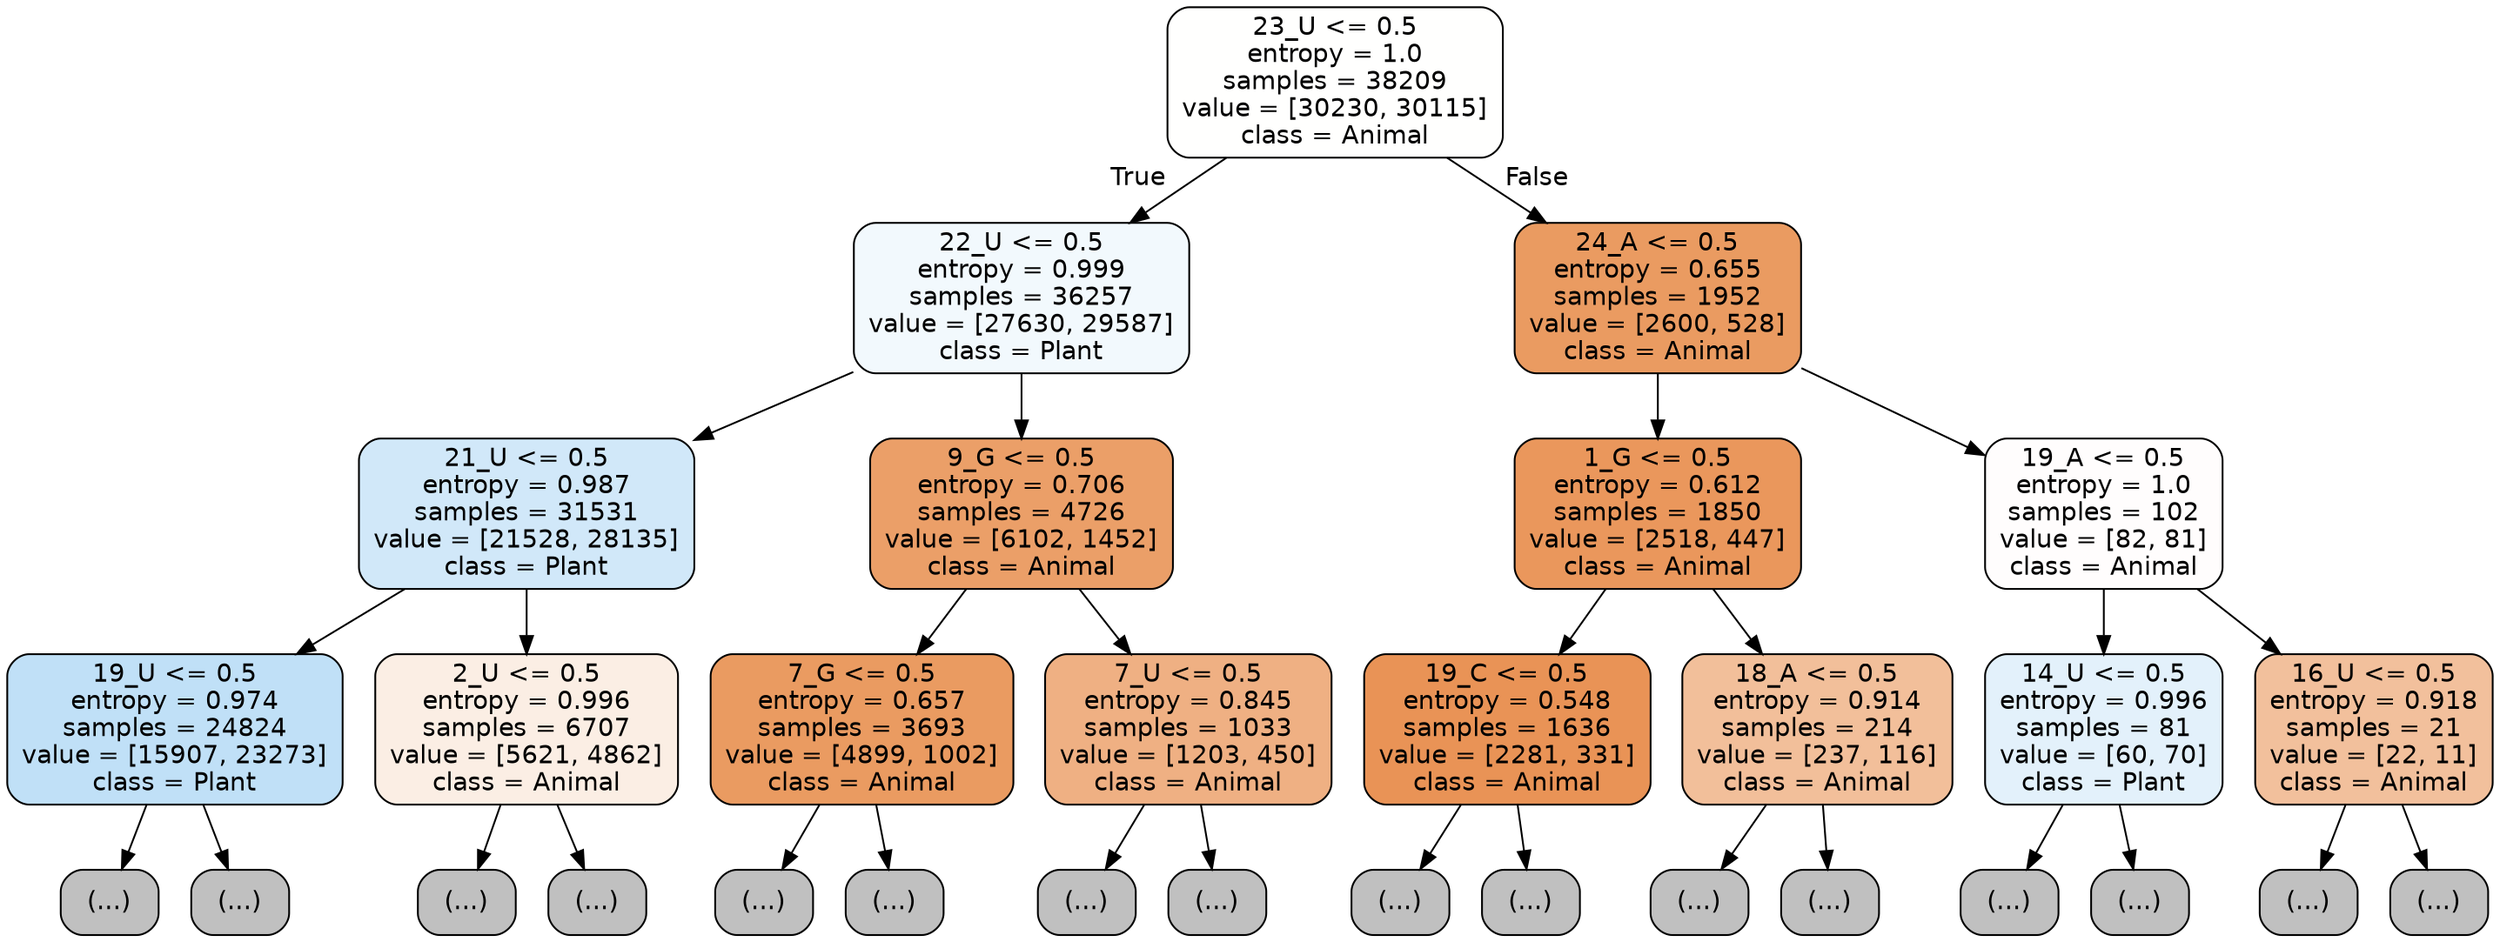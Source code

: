 digraph Tree {
node [shape=box, style="filled, rounded", color="black", fontname="helvetica"] ;
edge [fontname="helvetica"] ;
0 [label="23_U <= 0.5\nentropy = 1.0\nsamples = 38209\nvalue = [30230, 30115]\nclass = Animal", fillcolor="#fffffe"] ;
1 [label="22_U <= 0.5\nentropy = 0.999\nsamples = 36257\nvalue = [27630, 29587]\nclass = Plant", fillcolor="#f2f9fd"] ;
0 -> 1 [labeldistance=2.5, labelangle=45, headlabel="True"] ;
2 [label="21_U <= 0.5\nentropy = 0.987\nsamples = 31531\nvalue = [21528, 28135]\nclass = Plant", fillcolor="#d1e8f9"] ;
1 -> 2 ;
3 [label="19_U <= 0.5\nentropy = 0.974\nsamples = 24824\nvalue = [15907, 23273]\nclass = Plant", fillcolor="#c0e0f7"] ;
2 -> 3 ;
4 [label="(...)", fillcolor="#C0C0C0"] ;
3 -> 4 ;
8229 [label="(...)", fillcolor="#C0C0C0"] ;
3 -> 8229 ;
11096 [label="2_U <= 0.5\nentropy = 0.996\nsamples = 6707\nvalue = [5621, 4862]\nclass = Animal", fillcolor="#fbeee4"] ;
2 -> 11096 ;
11097 [label="(...)", fillcolor="#C0C0C0"] ;
11096 -> 11097 ;
13306 [label="(...)", fillcolor="#C0C0C0"] ;
11096 -> 13306 ;
14065 [label="9_G <= 0.5\nentropy = 0.706\nsamples = 4726\nvalue = [6102, 1452]\nclass = Animal", fillcolor="#eb9f68"] ;
1 -> 14065 ;
14066 [label="7_G <= 0.5\nentropy = 0.657\nsamples = 3693\nvalue = [4899, 1002]\nclass = Animal", fillcolor="#ea9b61"] ;
14065 -> 14066 ;
14067 [label="(...)", fillcolor="#C0C0C0"] ;
14066 -> 14067 ;
15062 [label="(...)", fillcolor="#C0C0C0"] ;
14066 -> 15062 ;
15399 [label="7_U <= 0.5\nentropy = 0.845\nsamples = 1033\nvalue = [1203, 450]\nclass = Animal", fillcolor="#efb083"] ;
14065 -> 15399 ;
15400 [label="(...)", fillcolor="#C0C0C0"] ;
15399 -> 15400 ;
15727 [label="(...)", fillcolor="#C0C0C0"] ;
15399 -> 15727 ;
15844 [label="24_A <= 0.5\nentropy = 0.655\nsamples = 1952\nvalue = [2600, 528]\nclass = Animal", fillcolor="#ea9b61"] ;
0 -> 15844 [labeldistance=2.5, labelangle=-45, headlabel="False"] ;
15845 [label="1_G <= 0.5\nentropy = 0.612\nsamples = 1850\nvalue = [2518, 447]\nclass = Animal", fillcolor="#ea975c"] ;
15844 -> 15845 ;
15846 [label="19_C <= 0.5\nentropy = 0.548\nsamples = 1636\nvalue = [2281, 331]\nclass = Animal", fillcolor="#e99356"] ;
15845 -> 15846 ;
15847 [label="(...)", fillcolor="#C0C0C0"] ;
15846 -> 15847 ;
16252 [label="(...)", fillcolor="#C0C0C0"] ;
15846 -> 16252 ;
16397 [label="18_A <= 0.5\nentropy = 0.914\nsamples = 214\nvalue = [237, 116]\nclass = Animal", fillcolor="#f2bf9a"] ;
15845 -> 16397 ;
16398 [label="(...)", fillcolor="#C0C0C0"] ;
16397 -> 16398 ;
16481 [label="(...)", fillcolor="#C0C0C0"] ;
16397 -> 16481 ;
16496 [label="19_A <= 0.5\nentropy = 1.0\nsamples = 102\nvalue = [82, 81]\nclass = Animal", fillcolor="#fffdfd"] ;
15844 -> 16496 ;
16497 [label="14_U <= 0.5\nentropy = 0.996\nsamples = 81\nvalue = [60, 70]\nclass = Plant", fillcolor="#e3f1fb"] ;
16496 -> 16497 ;
16498 [label="(...)", fillcolor="#C0C0C0"] ;
16497 -> 16498 ;
16543 [label="(...)", fillcolor="#C0C0C0"] ;
16497 -> 16543 ;
16556 [label="16_U <= 0.5\nentropy = 0.918\nsamples = 21\nvalue = [22, 11]\nclass = Animal", fillcolor="#f2c09c"] ;
16496 -> 16556 ;
16557 [label="(...)", fillcolor="#C0C0C0"] ;
16556 -> 16557 ;
16562 [label="(...)", fillcolor="#C0C0C0"] ;
16556 -> 16562 ;
}